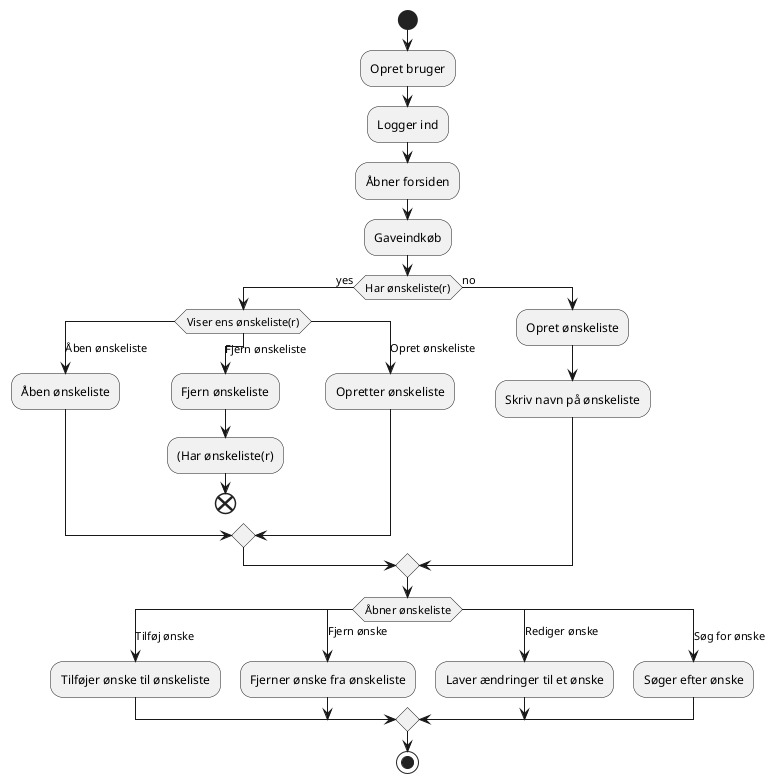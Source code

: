 @startuml
'https://plantuml.com/activity-diagram-beta

start
:Opret bruger;
:Logger ind;
:Åbner forsiden;
:Gaveindkøb;
if (Har ønskeliste(r)) then (yes)
    switch (Viser ens ønskeliste(r))
        case(Åben ønskeliste)
            :Åben ønskeliste;
        case(Fjern ønskeliste)
            :Fjern ønskeliste;
            :(Har ønskeliste(r);
            end
        case(Opret ønskeliste)
            :Opretter ønskeliste;
    endswitch

else (no)
    :Opret ønskeliste;
    :Skriv navn på ønskeliste;
    endif
switch (Åbner ønskeliste)
    case(Tilføj ønske)
        :Tilføjer ønske til ønskeliste;
    case(Fjern ønske)
        :Fjerner ønske fra ønskeliste;
    case(Rediger ønske)
        :Laver ændringer til et ønske;
    case(Søg for ønske)
        :Søger efter ønske;
endswitch
stop

@enduml
